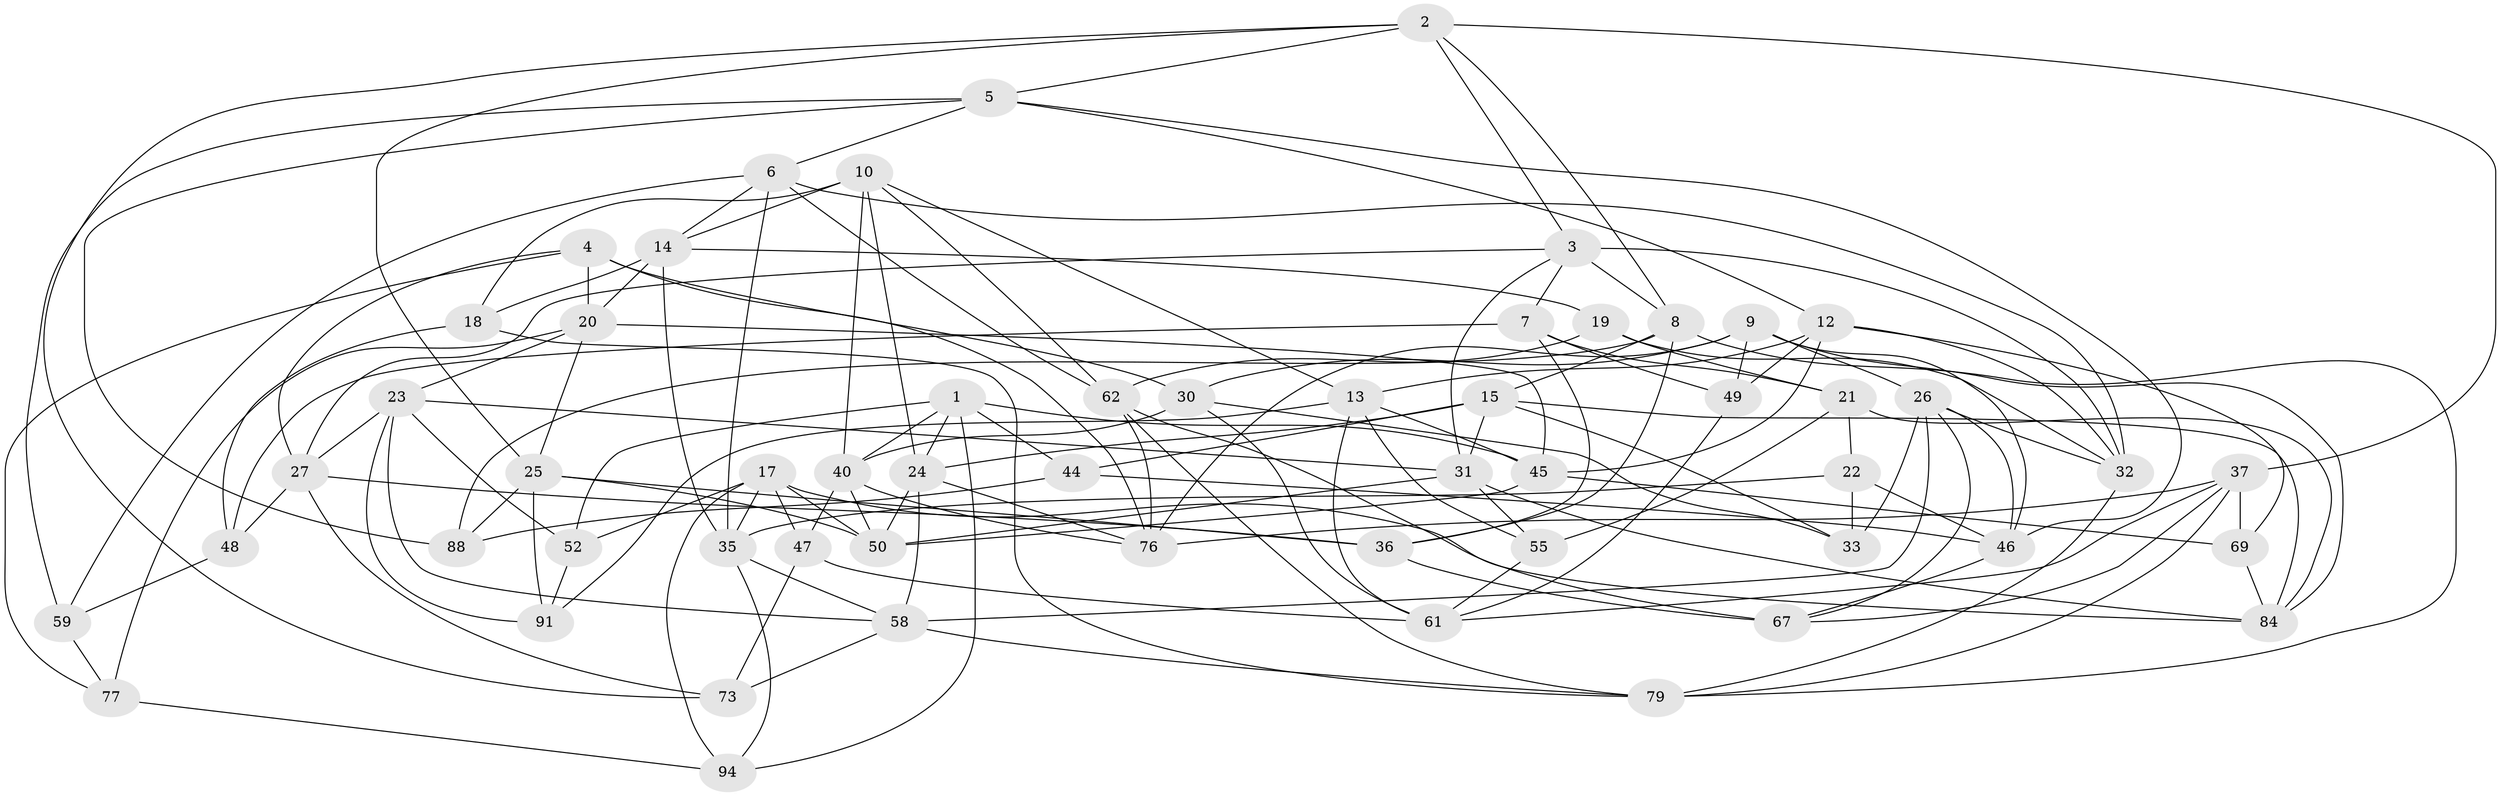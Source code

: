 // original degree distribution, {4: 1.0}
// Generated by graph-tools (version 1.1) at 2025/11/02/27/25 16:11:44]
// undirected, 56 vertices, 148 edges
graph export_dot {
graph [start="1"]
  node [color=gray90,style=filled];
  1 [super="+78"];
  2 [super="+16"];
  3 [super="+57"];
  4 [super="+38"];
  5 [super="+34"];
  6 [super="+11"];
  7 [super="+75"];
  8 [super="+66"];
  9 [super="+71"];
  10 [super="+39"];
  12 [super="+70"];
  13 [super="+54"];
  14 [super="+29"];
  15 [super="+64"];
  17 [super="+85"];
  18;
  19;
  20 [super="+74"];
  21 [super="+51"];
  22;
  23 [super="+68"];
  24 [super="+43"];
  25 [super="+80"];
  26 [super="+28"];
  27 [super="+63"];
  30 [super="+41"];
  31 [super="+93"];
  32 [super="+89"];
  33;
  35 [super="+60"];
  36 [super="+90"];
  37 [super="+42"];
  40 [super="+56"];
  44;
  45 [super="+87"];
  46 [super="+65"];
  47;
  48;
  49;
  50 [super="+53"];
  52;
  55;
  58 [super="+86"];
  59;
  61 [super="+92"];
  62 [super="+83"];
  67 [super="+72"];
  69;
  73;
  76 [super="+81"];
  77;
  79 [super="+82"];
  84 [super="+95"];
  88;
  91;
  94;
  1 -- 52;
  1 -- 24;
  1 -- 45;
  1 -- 40;
  1 -- 44;
  1 -- 94;
  2 -- 25;
  2 -- 5;
  2 -- 37;
  2 -- 8;
  2 -- 73;
  2 -- 3;
  3 -- 8;
  3 -- 7;
  3 -- 31;
  3 -- 32;
  3 -- 27;
  4 -- 77;
  4 -- 27;
  4 -- 76;
  4 -- 30 [weight=2];
  4 -- 20;
  5 -- 59;
  5 -- 6;
  5 -- 88;
  5 -- 12;
  5 -- 46;
  6 -- 35;
  6 -- 14;
  6 -- 32;
  6 -- 59;
  6 -- 62;
  7 -- 36;
  7 -- 21 [weight=2];
  7 -- 48;
  7 -- 49;
  8 -- 88;
  8 -- 15;
  8 -- 79;
  8 -- 36;
  9 -- 49;
  9 -- 30;
  9 -- 46;
  9 -- 76;
  9 -- 84;
  9 -- 26;
  10 -- 40;
  10 -- 18;
  10 -- 62;
  10 -- 24;
  10 -- 14;
  10 -- 13;
  12 -- 13;
  12 -- 49;
  12 -- 69;
  12 -- 45;
  12 -- 32;
  13 -- 61;
  13 -- 45;
  13 -- 91;
  13 -- 55;
  14 -- 19;
  14 -- 18;
  14 -- 35;
  14 -- 20;
  15 -- 84;
  15 -- 33;
  15 -- 24;
  15 -- 44;
  15 -- 31;
  17 -- 47;
  17 -- 94;
  17 -- 35;
  17 -- 50;
  17 -- 52;
  17 -- 84;
  18 -- 48;
  18 -- 79;
  19 -- 32;
  19 -- 21;
  19 -- 62;
  20 -- 23;
  20 -- 45;
  20 -- 25;
  20 -- 77;
  21 -- 55;
  21 -- 84;
  21 -- 22;
  22 -- 46;
  22 -- 33;
  22 -- 35;
  23 -- 52;
  23 -- 31;
  23 -- 91;
  23 -- 58;
  23 -- 27;
  24 -- 50;
  24 -- 58;
  24 -- 76;
  25 -- 88;
  25 -- 50;
  25 -- 91;
  25 -- 36;
  26 -- 67;
  26 -- 58;
  26 -- 32;
  26 -- 46;
  26 -- 33;
  27 -- 48;
  27 -- 73;
  27 -- 36;
  30 -- 61;
  30 -- 33;
  30 -- 40;
  31 -- 50;
  31 -- 55;
  31 -- 84;
  32 -- 79;
  35 -- 94;
  35 -- 58;
  36 -- 67 [weight=2];
  37 -- 79;
  37 -- 69;
  37 -- 67;
  37 -- 61;
  37 -- 76;
  40 -- 47;
  40 -- 50;
  40 -- 76;
  44 -- 88;
  44 -- 46;
  45 -- 69;
  45 -- 50;
  46 -- 67;
  47 -- 73;
  47 -- 61;
  48 -- 59;
  49 -- 61;
  52 -- 91;
  55 -- 61;
  58 -- 73;
  58 -- 79;
  59 -- 77;
  62 -- 79;
  62 -- 67;
  62 -- 76;
  69 -- 84;
  77 -- 94;
}
